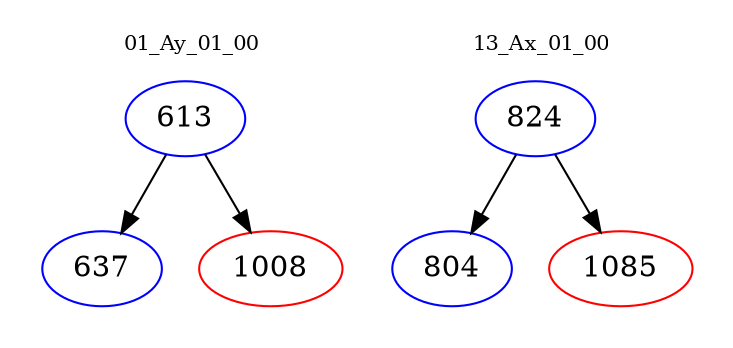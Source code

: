 digraph{
subgraph cluster_0 {
color = white
label = "01_Ay_01_00";
fontsize=10;
T0_613 [label="613", color="blue"]
T0_613 -> T0_637 [color="black"]
T0_637 [label="637", color="blue"]
T0_613 -> T0_1008 [color="black"]
T0_1008 [label="1008", color="red"]
}
subgraph cluster_1 {
color = white
label = "13_Ax_01_00";
fontsize=10;
T1_824 [label="824", color="blue"]
T1_824 -> T1_804 [color="black"]
T1_804 [label="804", color="blue"]
T1_824 -> T1_1085 [color="black"]
T1_1085 [label="1085", color="red"]
}
}
